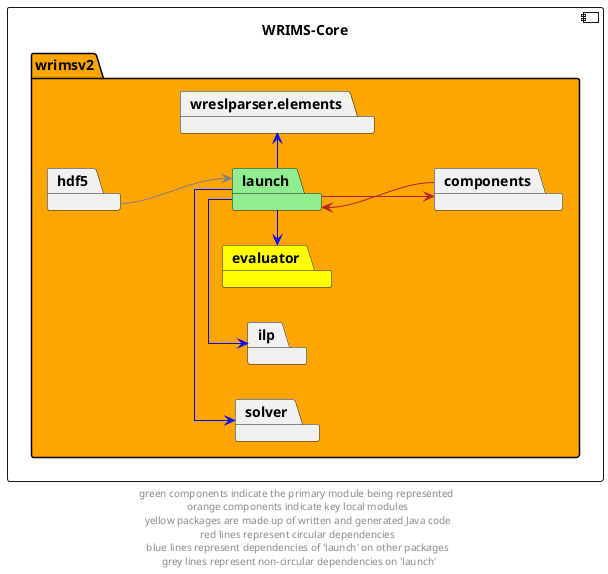 @startuml
left to right direction
skinparam linetype ortho

component wrims_core as "WRIMS-Core"  {
    package wrimsv2 #orange {
        package launch #lightgreen
        package components
        package evaluator #yellow
        package solver
        package hdf5
        package ilp
        package wreslparser.elements
    }
}

launch -->  components #firebrick
components --> launch #firebrick

launch -left->  evaluator #blue
launch -left->  ilp #blue
launch -left->  solver #blue
launch -r->  wreslparser.elements #blue

hdf5 --> launch #grey

' The following relationships are hidden and used to format the diagram. They do not represent actual dependencies.
'debug -r[hidden]-> evaluator

footer "green components indicate the primary module being represented \n orange components indicate key local modules \n yellow packages are made up of written and generated Java code \n red lines represent circular dependencies \n blue lines represent dependencies of 'launch' on other packages \n grey lines represent non-circular dependencies on 'launch'"
@enduml
